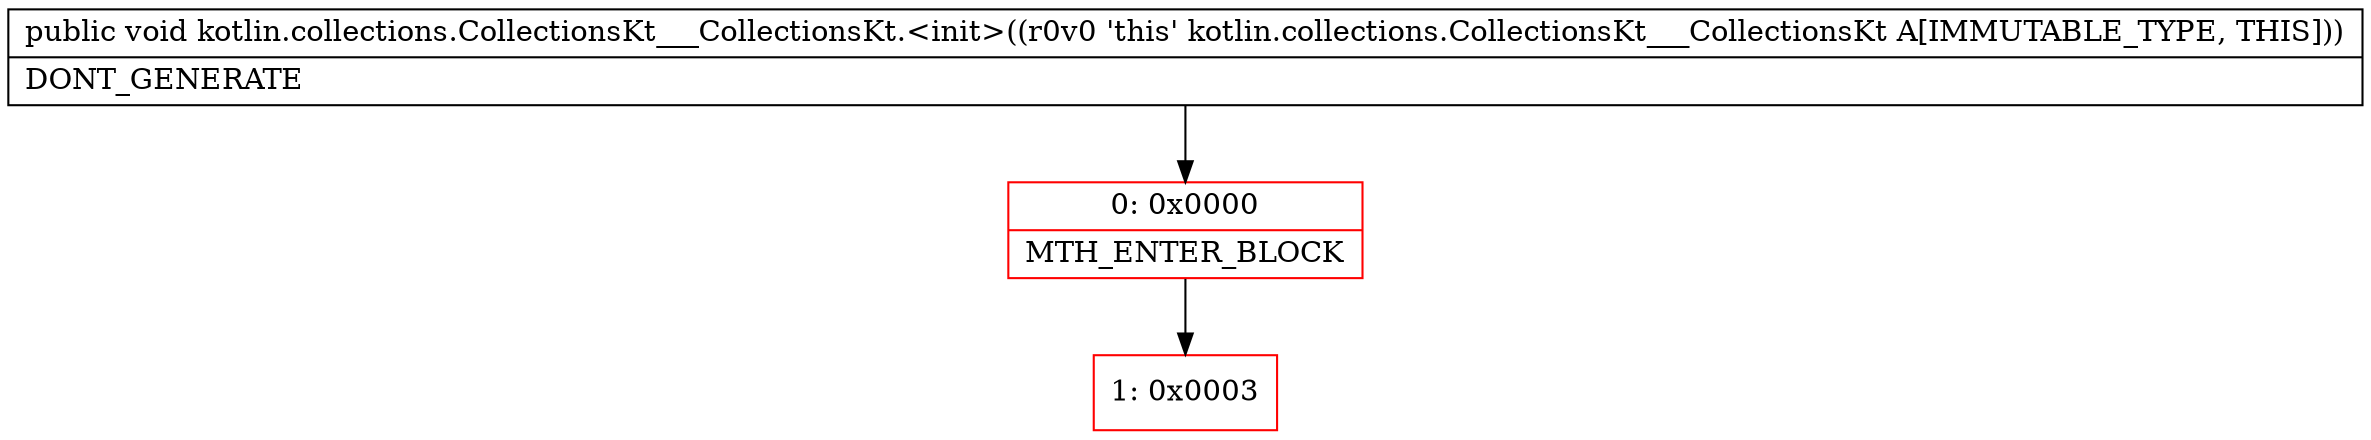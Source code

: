 digraph "CFG forkotlin.collections.CollectionsKt___CollectionsKt.\<init\>()V" {
subgraph cluster_Region_1103536963 {
label = "R(0)";
node [shape=record,color=blue];
}
Node_0 [shape=record,color=red,label="{0\:\ 0x0000|MTH_ENTER_BLOCK\l}"];
Node_1 [shape=record,color=red,label="{1\:\ 0x0003}"];
MethodNode[shape=record,label="{public void kotlin.collections.CollectionsKt___CollectionsKt.\<init\>((r0v0 'this' kotlin.collections.CollectionsKt___CollectionsKt A[IMMUTABLE_TYPE, THIS]))  | DONT_GENERATE\l}"];
MethodNode -> Node_0;
Node_0 -> Node_1;
}

